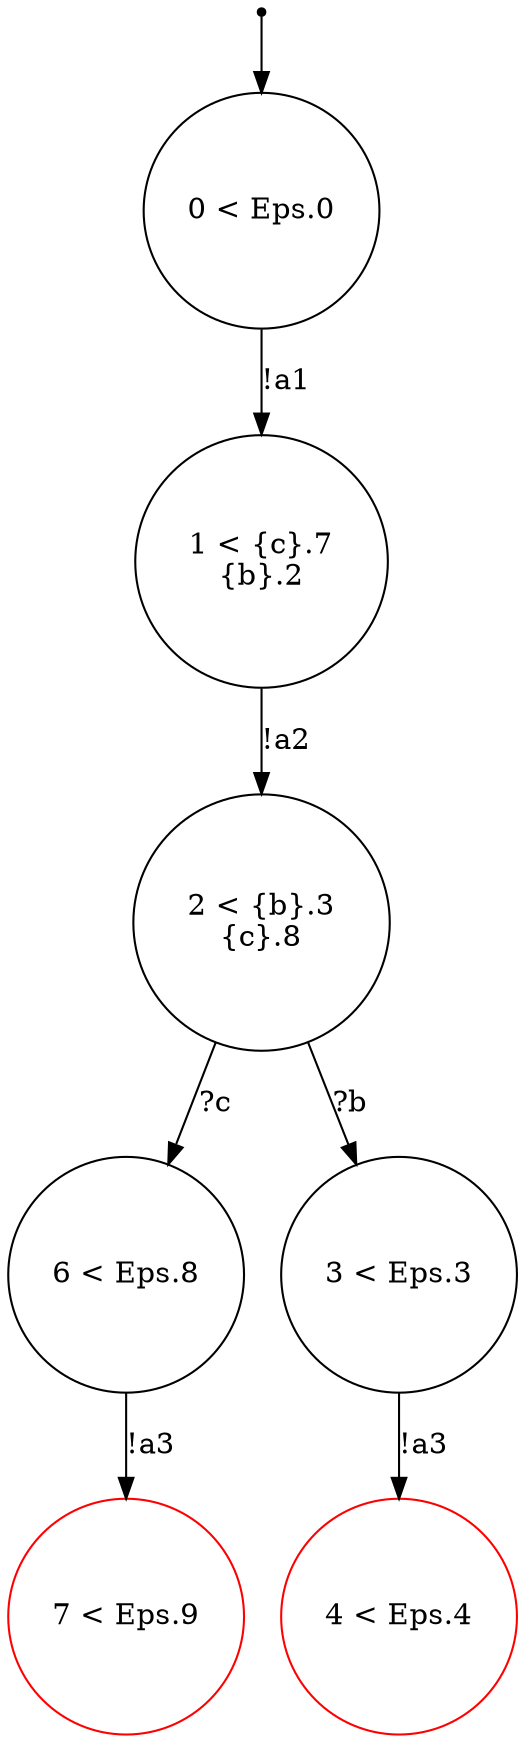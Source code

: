 digraph {
 node [shape=point] ENTRY
 node [shape=circle]
2 [label="2 < {b}.3
{c}.8
"]
6 [label="6 < Eps.8
"]
3 [label="3 < Eps.3
"]
1 [label="1 < {c}.7
{b}.2
"]
4 [label="4 < Eps.4
" color="red"]
7 [label="7 < Eps.9
" color="red"]
0 [label="0 < Eps.0
"]
ENTRY -> 0
6 -> 7 [label="!a3"]
3 -> 4 [label="!a3"]
2 -> 6 [label="?c"]
0 -> 1 [label="!a1"]
1 -> 2 [label="!a2"]
2 -> 3 [label="?b"]

}